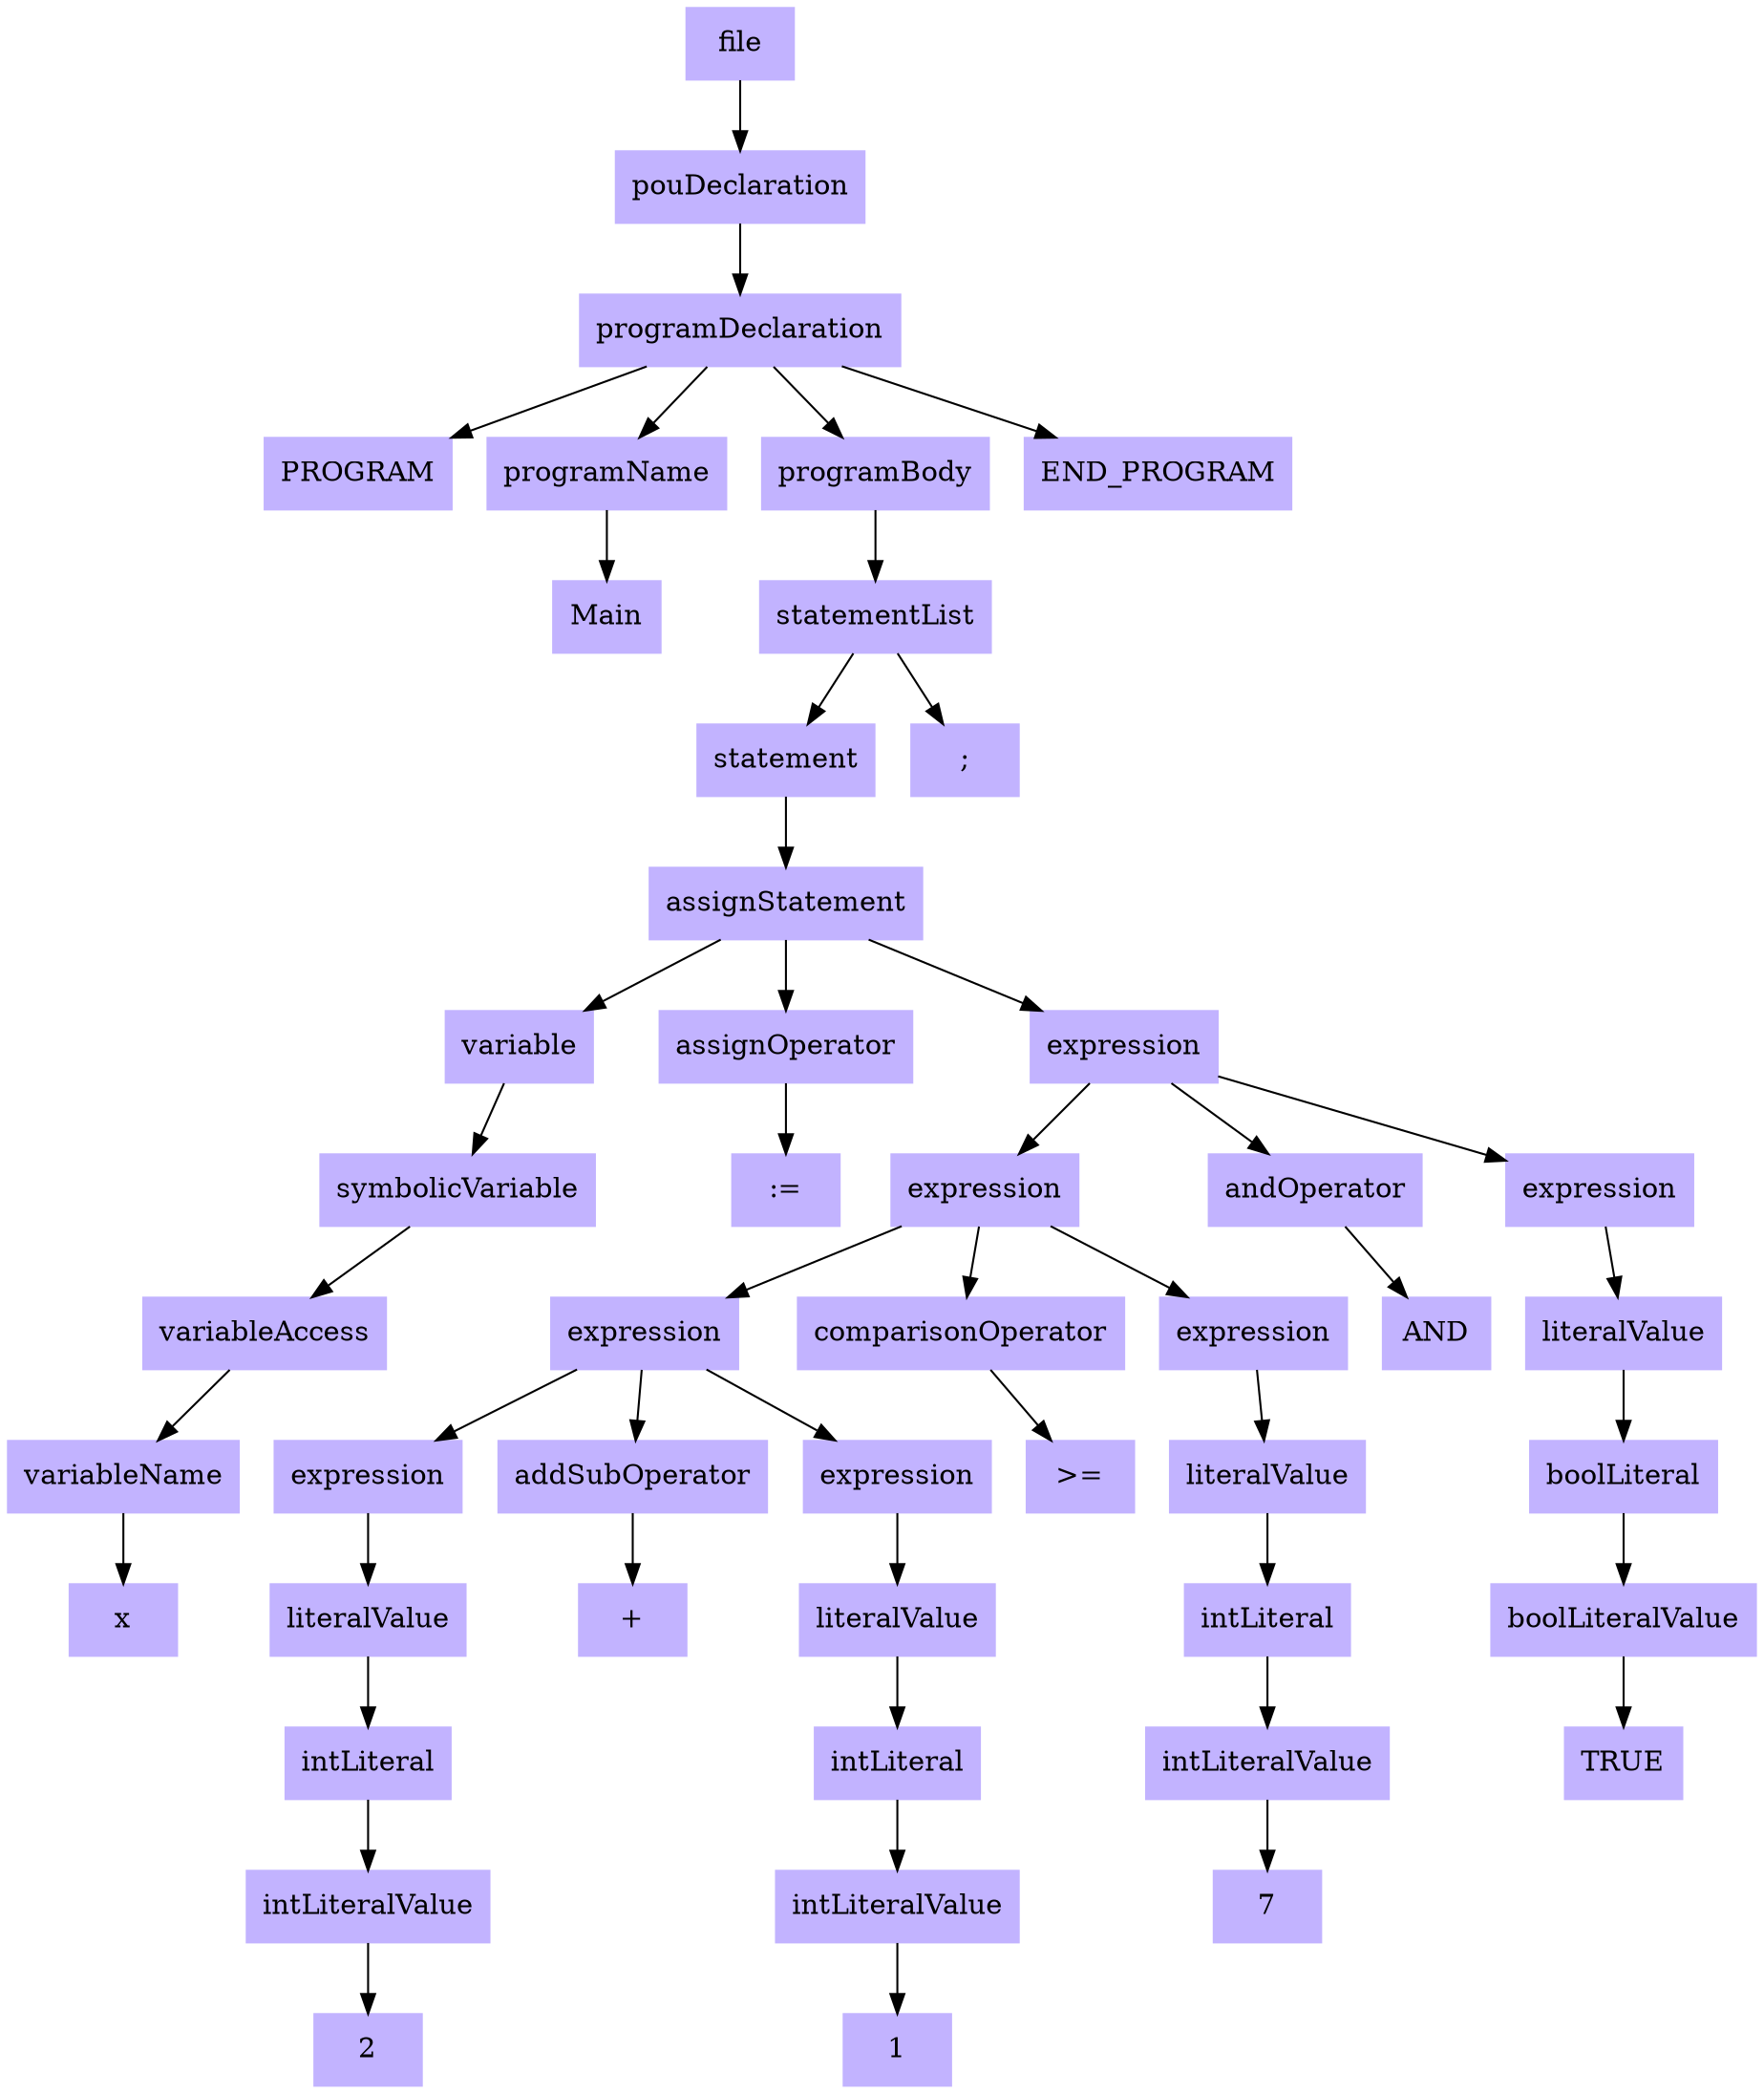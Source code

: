 digraph ParseTree {
node [shape=box, style=filled, color=".7 .3 1.0"];
node0 [label="file"];
node1 [label="pouDeclaration"];
node0 -> node1;
node2 [label="programDeclaration"];
node1 -> node2;
node3 [label="PROGRAM"];
node2 -> node3;
node4 [label="programName"];
node2 -> node4;
node5 [label="Main"];
node4 -> node5;
node6 [label="programBody"];
node2 -> node6;
node7 [label="statementList"];
node6 -> node7;
node8 [label="statement"];
node7 -> node8;
node9 [label="assignStatement"];
node8 -> node9;
node10 [label="variable"];
node9 -> node10;
node11 [label="symbolicVariable"];
node10 -> node11;
node12 [label="variableAccess"];
node11 -> node12;
node13 [label="variableName"];
node12 -> node13;
node14 [label="x"];
node13 -> node14;
node15 [label="assignOperator"];
node9 -> node15;
node16 [label=":="];
node15 -> node16;
node17 [label="expression"];
node9 -> node17;
node18 [label="expression"];
node17 -> node18;
node19 [label="expression"];
node18 -> node19;
node20 [label="expression"];
node19 -> node20;
node21 [label="literalValue"];
node20 -> node21;
node22 [label="intLiteral"];
node21 -> node22;
node23 [label="intLiteralValue"];
node22 -> node23;
node24 [label="2"];
node23 -> node24;
node25 [label="addSubOperator"];
node19 -> node25;
node26 [label="+"];
node25 -> node26;
node27 [label="expression"];
node19 -> node27;
node28 [label="literalValue"];
node27 -> node28;
node29 [label="intLiteral"];
node28 -> node29;
node30 [label="intLiteralValue"];
node29 -> node30;
node31 [label="1"];
node30 -> node31;
node32 [label="comparisonOperator"];
node18 -> node32;
node33 [label=">="];
node32 -> node33;
node34 [label="expression"];
node18 -> node34;
node35 [label="literalValue"];
node34 -> node35;
node36 [label="intLiteral"];
node35 -> node36;
node37 [label="intLiteralValue"];
node36 -> node37;
node38 [label="7"];
node37 -> node38;
node39 [label="andOperator"];
node17 -> node39;
node40 [label="AND"];
node39 -> node40;
node41 [label="expression"];
node17 -> node41;
node42 [label="literalValue"];
node41 -> node42;
node43 [label="boolLiteral"];
node42 -> node43;
node44 [label="boolLiteralValue"];
node43 -> node44;
node45 [label="TRUE"];
node44 -> node45;
node46 [label=";"];
node7 -> node46;
node47 [label="END_PROGRAM"];
node2 -> node47;
}

